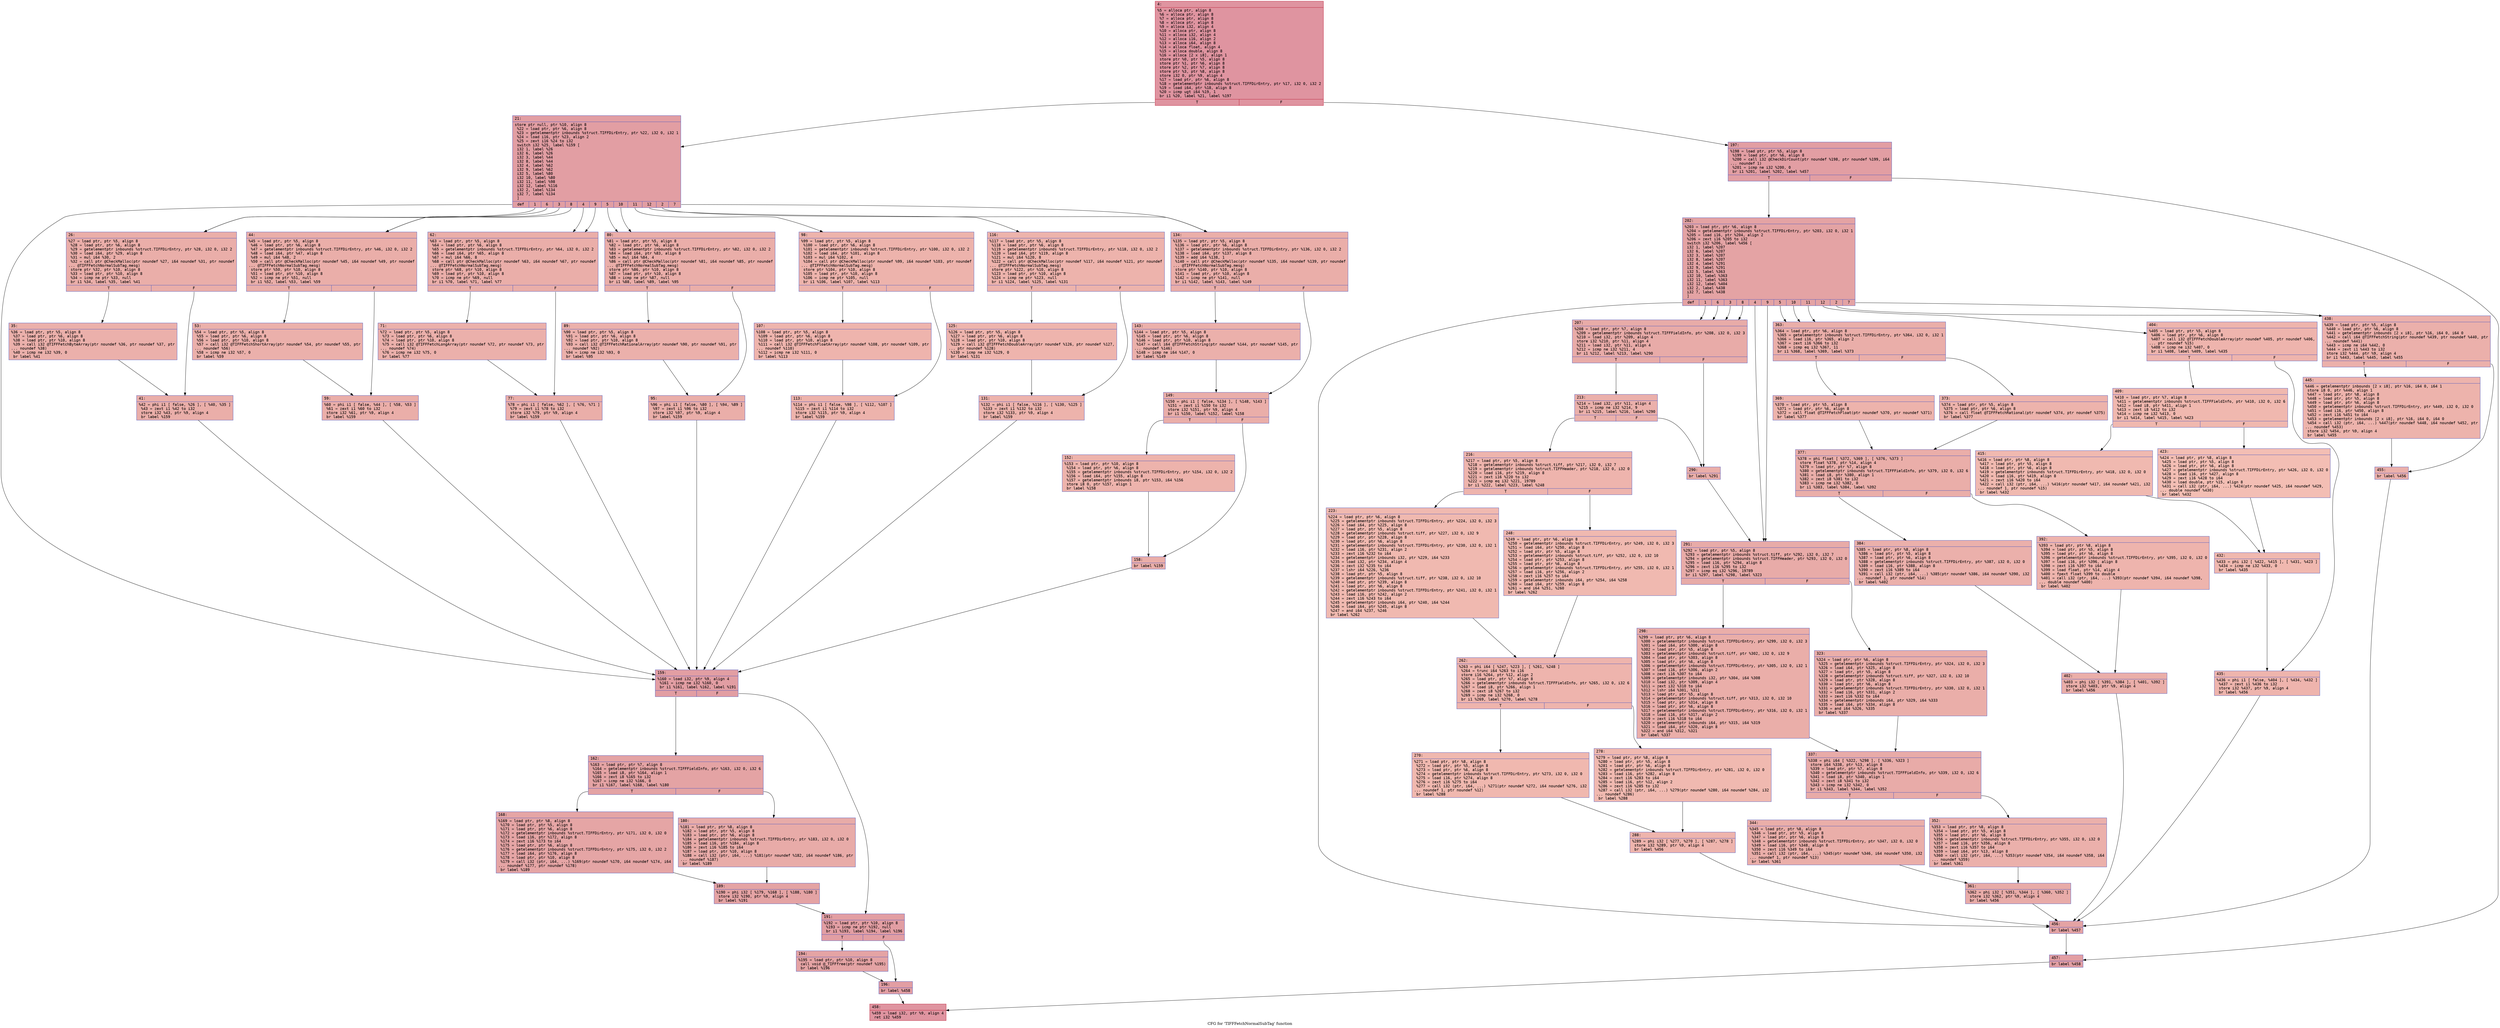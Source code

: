 digraph "CFG for 'TIFFFetchNormalSubTag' function" {
	label="CFG for 'TIFFFetchNormalSubTag' function";

	Node0x600003047a70 [shape=record,color="#b70d28ff", style=filled, fillcolor="#b70d2870" fontname="Courier",label="{4:\l|  %5 = alloca ptr, align 8\l  %6 = alloca ptr, align 8\l  %7 = alloca ptr, align 8\l  %8 = alloca ptr, align 8\l  %9 = alloca i32, align 4\l  %10 = alloca ptr, align 8\l  %11 = alloca i32, align 4\l  %12 = alloca i16, align 2\l  %13 = alloca i64, align 8\l  %14 = alloca float, align 4\l  %15 = alloca double, align 8\l  %16 = alloca [2 x i8], align 1\l  store ptr %0, ptr %5, align 8\l  store ptr %1, ptr %6, align 8\l  store ptr %2, ptr %7, align 8\l  store ptr %3, ptr %8, align 8\l  store i32 0, ptr %9, align 4\l  %17 = load ptr, ptr %6, align 8\l  %18 = getelementptr inbounds %struct.TIFFDirEntry, ptr %17, i32 0, i32 2\l  %19 = load i64, ptr %18, align 8\l  %20 = icmp ugt i64 %19, 1\l  br i1 %20, label %21, label %197\l|{<s0>T|<s1>F}}"];
	Node0x600003047a70:s0 -> Node0x600003047ac0[tooltip="4 -> 21\nProbability 50.00%" ];
	Node0x600003047a70:s1 -> Node0x600003040500[tooltip="4 -> 197\nProbability 50.00%" ];
	Node0x600003047ac0 [shape=record,color="#3d50c3ff", style=filled, fillcolor="#be242e70" fontname="Courier",label="{21:\l|  store ptr null, ptr %10, align 8\l  %22 = load ptr, ptr %6, align 8\l  %23 = getelementptr inbounds %struct.TIFFDirEntry, ptr %22, i32 0, i32 1\l  %24 = load i16, ptr %23, align 2\l  %25 = zext i16 %24 to i32\l  switch i32 %25, label %159 [\l    i32 1, label %26\l    i32 6, label %26\l    i32 3, label %44\l    i32 8, label %44\l    i32 4, label %62\l    i32 9, label %62\l    i32 5, label %80\l    i32 10, label %80\l    i32 11, label %98\l    i32 12, label %116\l    i32 2, label %134\l    i32 7, label %134\l  ]\l|{<s0>def|<s1>1|<s2>6|<s3>3|<s4>8|<s5>4|<s6>9|<s7>5|<s8>10|<s9>11|<s10>12|<s11>2|<s12>7}}"];
	Node0x600003047ac0:s0 -> Node0x600003040280[tooltip="21 -> 159\nProbability 7.69%" ];
	Node0x600003047ac0:s1 -> Node0x600003047b10[tooltip="21 -> 26\nProbability 15.38%" ];
	Node0x600003047ac0:s2 -> Node0x600003047b10[tooltip="21 -> 26\nProbability 15.38%" ];
	Node0x600003047ac0:s3 -> Node0x600003047c00[tooltip="21 -> 44\nProbability 15.38%" ];
	Node0x600003047ac0:s4 -> Node0x600003047c00[tooltip="21 -> 44\nProbability 15.38%" ];
	Node0x600003047ac0:s5 -> Node0x600003047cf0[tooltip="21 -> 62\nProbability 15.38%" ];
	Node0x600003047ac0:s6 -> Node0x600003047cf0[tooltip="21 -> 62\nProbability 15.38%" ];
	Node0x600003047ac0:s7 -> Node0x600003047de0[tooltip="21 -> 80\nProbability 15.38%" ];
	Node0x600003047ac0:s8 -> Node0x600003047de0[tooltip="21 -> 80\nProbability 15.38%" ];
	Node0x600003047ac0:s9 -> Node0x600003047ed0[tooltip="21 -> 98\nProbability 7.69%" ];
	Node0x600003047ac0:s10 -> Node0x600003040000[tooltip="21 -> 116\nProbability 7.69%" ];
	Node0x600003047ac0:s11 -> Node0x6000030400f0[tooltip="21 -> 134\nProbability 15.38%" ];
	Node0x600003047ac0:s12 -> Node0x6000030400f0[tooltip="21 -> 134\nProbability 15.38%" ];
	Node0x600003047b10 [shape=record,color="#3d50c3ff", style=filled, fillcolor="#d0473d70" fontname="Courier",label="{26:\l|  %27 = load ptr, ptr %5, align 8\l  %28 = load ptr, ptr %6, align 8\l  %29 = getelementptr inbounds %struct.TIFFDirEntry, ptr %28, i32 0, i32 2\l  %30 = load i64, ptr %29, align 8\l  %31 = mul i64 %30, 2\l  %32 = call ptr @CheckMalloc(ptr noundef %27, i64 noundef %31, ptr noundef\l... @TIFFFetchNormalSubTag.mesg)\l  store ptr %32, ptr %10, align 8\l  %33 = load ptr, ptr %10, align 8\l  %34 = icmp ne ptr %33, null\l  br i1 %34, label %35, label %41\l|{<s0>T|<s1>F}}"];
	Node0x600003047b10:s0 -> Node0x600003047b60[tooltip="26 -> 35\nProbability 62.50%" ];
	Node0x600003047b10:s1 -> Node0x600003047bb0[tooltip="26 -> 41\nProbability 37.50%" ];
	Node0x600003047b60 [shape=record,color="#3d50c3ff", style=filled, fillcolor="#d24b4070" fontname="Courier",label="{35:\l|  %36 = load ptr, ptr %5, align 8\l  %37 = load ptr, ptr %6, align 8\l  %38 = load ptr, ptr %10, align 8\l  %39 = call i32 @TIFFFetchByteArray(ptr noundef %36, ptr noundef %37, ptr\l... noundef %38)\l  %40 = icmp ne i32 %39, 0\l  br label %41\l}"];
	Node0x600003047b60 -> Node0x600003047bb0[tooltip="35 -> 41\nProbability 100.00%" ];
	Node0x600003047bb0 [shape=record,color="#3d50c3ff", style=filled, fillcolor="#d0473d70" fontname="Courier",label="{41:\l|  %42 = phi i1 [ false, %26 ], [ %40, %35 ]\l  %43 = zext i1 %42 to i32\l  store i32 %43, ptr %9, align 4\l  br label %159\l}"];
	Node0x600003047bb0 -> Node0x600003040280[tooltip="41 -> 159\nProbability 100.00%" ];
	Node0x600003047c00 [shape=record,color="#3d50c3ff", style=filled, fillcolor="#d0473d70" fontname="Courier",label="{44:\l|  %45 = load ptr, ptr %5, align 8\l  %46 = load ptr, ptr %6, align 8\l  %47 = getelementptr inbounds %struct.TIFFDirEntry, ptr %46, i32 0, i32 2\l  %48 = load i64, ptr %47, align 8\l  %49 = mul i64 %48, 2\l  %50 = call ptr @CheckMalloc(ptr noundef %45, i64 noundef %49, ptr noundef\l... @TIFFFetchNormalSubTag.mesg)\l  store ptr %50, ptr %10, align 8\l  %51 = load ptr, ptr %10, align 8\l  %52 = icmp ne ptr %51, null\l  br i1 %52, label %53, label %59\l|{<s0>T|<s1>F}}"];
	Node0x600003047c00:s0 -> Node0x600003047c50[tooltip="44 -> 53\nProbability 62.50%" ];
	Node0x600003047c00:s1 -> Node0x600003047ca0[tooltip="44 -> 59\nProbability 37.50%" ];
	Node0x600003047c50 [shape=record,color="#3d50c3ff", style=filled, fillcolor="#d24b4070" fontname="Courier",label="{53:\l|  %54 = load ptr, ptr %5, align 8\l  %55 = load ptr, ptr %6, align 8\l  %56 = load ptr, ptr %10, align 8\l  %57 = call i32 @TIFFFetchShortArray(ptr noundef %54, ptr noundef %55, ptr\l... noundef %56)\l  %58 = icmp ne i32 %57, 0\l  br label %59\l}"];
	Node0x600003047c50 -> Node0x600003047ca0[tooltip="53 -> 59\nProbability 100.00%" ];
	Node0x600003047ca0 [shape=record,color="#3d50c3ff", style=filled, fillcolor="#d0473d70" fontname="Courier",label="{59:\l|  %60 = phi i1 [ false, %44 ], [ %58, %53 ]\l  %61 = zext i1 %60 to i32\l  store i32 %61, ptr %9, align 4\l  br label %159\l}"];
	Node0x600003047ca0 -> Node0x600003040280[tooltip="59 -> 159\nProbability 100.00%" ];
	Node0x600003047cf0 [shape=record,color="#3d50c3ff", style=filled, fillcolor="#d0473d70" fontname="Courier",label="{62:\l|  %63 = load ptr, ptr %5, align 8\l  %64 = load ptr, ptr %6, align 8\l  %65 = getelementptr inbounds %struct.TIFFDirEntry, ptr %64, i32 0, i32 2\l  %66 = load i64, ptr %65, align 8\l  %67 = mul i64 %66, 8\l  %68 = call ptr @CheckMalloc(ptr noundef %63, i64 noundef %67, ptr noundef\l... @TIFFFetchNormalSubTag.mesg)\l  store ptr %68, ptr %10, align 8\l  %69 = load ptr, ptr %10, align 8\l  %70 = icmp ne ptr %69, null\l  br i1 %70, label %71, label %77\l|{<s0>T|<s1>F}}"];
	Node0x600003047cf0:s0 -> Node0x600003047d40[tooltip="62 -> 71\nProbability 62.50%" ];
	Node0x600003047cf0:s1 -> Node0x600003047d90[tooltip="62 -> 77\nProbability 37.50%" ];
	Node0x600003047d40 [shape=record,color="#3d50c3ff", style=filled, fillcolor="#d24b4070" fontname="Courier",label="{71:\l|  %72 = load ptr, ptr %5, align 8\l  %73 = load ptr, ptr %6, align 8\l  %74 = load ptr, ptr %10, align 8\l  %75 = call i32 @TIFFFetchLongArray(ptr noundef %72, ptr noundef %73, ptr\l... noundef %74)\l  %76 = icmp ne i32 %75, 0\l  br label %77\l}"];
	Node0x600003047d40 -> Node0x600003047d90[tooltip="71 -> 77\nProbability 100.00%" ];
	Node0x600003047d90 [shape=record,color="#3d50c3ff", style=filled, fillcolor="#d0473d70" fontname="Courier",label="{77:\l|  %78 = phi i1 [ false, %62 ], [ %76, %71 ]\l  %79 = zext i1 %78 to i32\l  store i32 %79, ptr %9, align 4\l  br label %159\l}"];
	Node0x600003047d90 -> Node0x600003040280[tooltip="77 -> 159\nProbability 100.00%" ];
	Node0x600003047de0 [shape=record,color="#3d50c3ff", style=filled, fillcolor="#d0473d70" fontname="Courier",label="{80:\l|  %81 = load ptr, ptr %5, align 8\l  %82 = load ptr, ptr %6, align 8\l  %83 = getelementptr inbounds %struct.TIFFDirEntry, ptr %82, i32 0, i32 2\l  %84 = load i64, ptr %83, align 8\l  %85 = mul i64 %84, 4\l  %86 = call ptr @CheckMalloc(ptr noundef %81, i64 noundef %85, ptr noundef\l... @TIFFFetchNormalSubTag.mesg)\l  store ptr %86, ptr %10, align 8\l  %87 = load ptr, ptr %10, align 8\l  %88 = icmp ne ptr %87, null\l  br i1 %88, label %89, label %95\l|{<s0>T|<s1>F}}"];
	Node0x600003047de0:s0 -> Node0x600003047e30[tooltip="80 -> 89\nProbability 62.50%" ];
	Node0x600003047de0:s1 -> Node0x600003047e80[tooltip="80 -> 95\nProbability 37.50%" ];
	Node0x600003047e30 [shape=record,color="#3d50c3ff", style=filled, fillcolor="#d24b4070" fontname="Courier",label="{89:\l|  %90 = load ptr, ptr %5, align 8\l  %91 = load ptr, ptr %6, align 8\l  %92 = load ptr, ptr %10, align 8\l  %93 = call i32 @TIFFFetchRationalArray(ptr noundef %90, ptr noundef %91, ptr\l... noundef %92)\l  %94 = icmp ne i32 %93, 0\l  br label %95\l}"];
	Node0x600003047e30 -> Node0x600003047e80[tooltip="89 -> 95\nProbability 100.00%" ];
	Node0x600003047e80 [shape=record,color="#3d50c3ff", style=filled, fillcolor="#d0473d70" fontname="Courier",label="{95:\l|  %96 = phi i1 [ false, %80 ], [ %94, %89 ]\l  %97 = zext i1 %96 to i32\l  store i32 %97, ptr %9, align 4\l  br label %159\l}"];
	Node0x600003047e80 -> Node0x600003040280[tooltip="95 -> 159\nProbability 100.00%" ];
	Node0x600003047ed0 [shape=record,color="#3d50c3ff", style=filled, fillcolor="#d6524470" fontname="Courier",label="{98:\l|  %99 = load ptr, ptr %5, align 8\l  %100 = load ptr, ptr %6, align 8\l  %101 = getelementptr inbounds %struct.TIFFDirEntry, ptr %100, i32 0, i32 2\l  %102 = load i64, ptr %101, align 8\l  %103 = mul i64 %102, 4\l  %104 = call ptr @CheckMalloc(ptr noundef %99, i64 noundef %103, ptr noundef\l... @TIFFFetchNormalSubTag.mesg)\l  store ptr %104, ptr %10, align 8\l  %105 = load ptr, ptr %10, align 8\l  %106 = icmp ne ptr %105, null\l  br i1 %106, label %107, label %113\l|{<s0>T|<s1>F}}"];
	Node0x600003047ed0:s0 -> Node0x600003047f20[tooltip="98 -> 107\nProbability 62.50%" ];
	Node0x600003047ed0:s1 -> Node0x600003047f70[tooltip="98 -> 113\nProbability 37.50%" ];
	Node0x600003047f20 [shape=record,color="#3d50c3ff", style=filled, fillcolor="#d8564670" fontname="Courier",label="{107:\l|  %108 = load ptr, ptr %5, align 8\l  %109 = load ptr, ptr %6, align 8\l  %110 = load ptr, ptr %10, align 8\l  %111 = call i32 @TIFFFetchFloatArray(ptr noundef %108, ptr noundef %109, ptr\l... noundef %110)\l  %112 = icmp ne i32 %111, 0\l  br label %113\l}"];
	Node0x600003047f20 -> Node0x600003047f70[tooltip="107 -> 113\nProbability 100.00%" ];
	Node0x600003047f70 [shape=record,color="#3d50c3ff", style=filled, fillcolor="#d6524470" fontname="Courier",label="{113:\l|  %114 = phi i1 [ false, %98 ], [ %112, %107 ]\l  %115 = zext i1 %114 to i32\l  store i32 %115, ptr %9, align 4\l  br label %159\l}"];
	Node0x600003047f70 -> Node0x600003040280[tooltip="113 -> 159\nProbability 100.00%" ];
	Node0x600003040000 [shape=record,color="#3d50c3ff", style=filled, fillcolor="#d6524470" fontname="Courier",label="{116:\l|  %117 = load ptr, ptr %5, align 8\l  %118 = load ptr, ptr %6, align 8\l  %119 = getelementptr inbounds %struct.TIFFDirEntry, ptr %118, i32 0, i32 2\l  %120 = load i64, ptr %119, align 8\l  %121 = mul i64 %120, 8\l  %122 = call ptr @CheckMalloc(ptr noundef %117, i64 noundef %121, ptr noundef\l... @TIFFFetchNormalSubTag.mesg)\l  store ptr %122, ptr %10, align 8\l  %123 = load ptr, ptr %10, align 8\l  %124 = icmp ne ptr %123, null\l  br i1 %124, label %125, label %131\l|{<s0>T|<s1>F}}"];
	Node0x600003040000:s0 -> Node0x600003040050[tooltip="116 -> 125\nProbability 62.50%" ];
	Node0x600003040000:s1 -> Node0x6000030400a0[tooltip="116 -> 131\nProbability 37.50%" ];
	Node0x600003040050 [shape=record,color="#3d50c3ff", style=filled, fillcolor="#d8564670" fontname="Courier",label="{125:\l|  %126 = load ptr, ptr %5, align 8\l  %127 = load ptr, ptr %6, align 8\l  %128 = load ptr, ptr %10, align 8\l  %129 = call i32 @TIFFFetchDoubleArray(ptr noundef %126, ptr noundef %127,\l... ptr noundef %128)\l  %130 = icmp ne i32 %129, 0\l  br label %131\l}"];
	Node0x600003040050 -> Node0x6000030400a0[tooltip="125 -> 131\nProbability 100.00%" ];
	Node0x6000030400a0 [shape=record,color="#3d50c3ff", style=filled, fillcolor="#d6524470" fontname="Courier",label="{131:\l|  %132 = phi i1 [ false, %116 ], [ %130, %125 ]\l  %133 = zext i1 %132 to i32\l  store i32 %133, ptr %9, align 4\l  br label %159\l}"];
	Node0x6000030400a0 -> Node0x600003040280[tooltip="131 -> 159\nProbability 100.00%" ];
	Node0x6000030400f0 [shape=record,color="#3d50c3ff", style=filled, fillcolor="#d0473d70" fontname="Courier",label="{134:\l|  %135 = load ptr, ptr %5, align 8\l  %136 = load ptr, ptr %6, align 8\l  %137 = getelementptr inbounds %struct.TIFFDirEntry, ptr %136, i32 0, i32 2\l  %138 = load i64, ptr %137, align 8\l  %139 = add i64 %138, 1\l  %140 = call ptr @CheckMalloc(ptr noundef %135, i64 noundef %139, ptr noundef\l... @TIFFFetchNormalSubTag.mesg)\l  store ptr %140, ptr %10, align 8\l  %141 = load ptr, ptr %10, align 8\l  %142 = icmp ne ptr %141, null\l  br i1 %142, label %143, label %149\l|{<s0>T|<s1>F}}"];
	Node0x6000030400f0:s0 -> Node0x600003040140[tooltip="134 -> 143\nProbability 62.50%" ];
	Node0x6000030400f0:s1 -> Node0x600003040190[tooltip="134 -> 149\nProbability 37.50%" ];
	Node0x600003040140 [shape=record,color="#3d50c3ff", style=filled, fillcolor="#d24b4070" fontname="Courier",label="{143:\l|  %144 = load ptr, ptr %5, align 8\l  %145 = load ptr, ptr %6, align 8\l  %146 = load ptr, ptr %10, align 8\l  %147 = call i64 @TIFFFetchString(ptr noundef %144, ptr noundef %145, ptr\l... noundef %146)\l  %148 = icmp ne i64 %147, 0\l  br label %149\l}"];
	Node0x600003040140 -> Node0x600003040190[tooltip="143 -> 149\nProbability 100.00%" ];
	Node0x600003040190 [shape=record,color="#3d50c3ff", style=filled, fillcolor="#d0473d70" fontname="Courier",label="{149:\l|  %150 = phi i1 [ false, %134 ], [ %148, %143 ]\l  %151 = zext i1 %150 to i32\l  store i32 %151, ptr %9, align 4\l  br i1 %150, label %152, label %158\l|{<s0>T|<s1>F}}"];
	Node0x600003040190:s0 -> Node0x6000030401e0[tooltip="149 -> 152\nProbability 50.00%" ];
	Node0x600003040190:s1 -> Node0x600003040230[tooltip="149 -> 158\nProbability 50.00%" ];
	Node0x6000030401e0 [shape=record,color="#3d50c3ff", style=filled, fillcolor="#d6524470" fontname="Courier",label="{152:\l|  %153 = load ptr, ptr %10, align 8\l  %154 = load ptr, ptr %6, align 8\l  %155 = getelementptr inbounds %struct.TIFFDirEntry, ptr %154, i32 0, i32 2\l  %156 = load i64, ptr %155, align 8\l  %157 = getelementptr inbounds i8, ptr %153, i64 %156\l  store i8 0, ptr %157, align 1\l  br label %158\l}"];
	Node0x6000030401e0 -> Node0x600003040230[tooltip="152 -> 158\nProbability 100.00%" ];
	Node0x600003040230 [shape=record,color="#3d50c3ff", style=filled, fillcolor="#d0473d70" fontname="Courier",label="{158:\l|  br label %159\l}"];
	Node0x600003040230 -> Node0x600003040280[tooltip="158 -> 159\nProbability 100.00%" ];
	Node0x600003040280 [shape=record,color="#3d50c3ff", style=filled, fillcolor="#be242e70" fontname="Courier",label="{159:\l|  %160 = load i32, ptr %9, align 4\l  %161 = icmp ne i32 %160, 0\l  br i1 %161, label %162, label %191\l|{<s0>T|<s1>F}}"];
	Node0x600003040280:s0 -> Node0x6000030402d0[tooltip="159 -> 162\nProbability 62.50%" ];
	Node0x600003040280:s1 -> Node0x600003040410[tooltip="159 -> 191\nProbability 37.50%" ];
	Node0x6000030402d0 [shape=record,color="#3d50c3ff", style=filled, fillcolor="#c32e3170" fontname="Courier",label="{162:\l|  %163 = load ptr, ptr %7, align 8\l  %164 = getelementptr inbounds %struct.TIFFFieldInfo, ptr %163, i32 0, i32 6\l  %165 = load i8, ptr %164, align 1\l  %166 = zext i8 %165 to i32\l  %167 = icmp ne i32 %166, 0\l  br i1 %167, label %168, label %180\l|{<s0>T|<s1>F}}"];
	Node0x6000030402d0:s0 -> Node0x600003040320[tooltip="162 -> 168\nProbability 62.50%" ];
	Node0x6000030402d0:s1 -> Node0x600003040370[tooltip="162 -> 180\nProbability 37.50%" ];
	Node0x600003040320 [shape=record,color="#3d50c3ff", style=filled, fillcolor="#c5333470" fontname="Courier",label="{168:\l|  %169 = load ptr, ptr %8, align 8\l  %170 = load ptr, ptr %5, align 8\l  %171 = load ptr, ptr %6, align 8\l  %172 = getelementptr inbounds %struct.TIFFDirEntry, ptr %171, i32 0, i32 0\l  %173 = load i16, ptr %172, align 8\l  %174 = zext i16 %173 to i64\l  %175 = load ptr, ptr %6, align 8\l  %176 = getelementptr inbounds %struct.TIFFDirEntry, ptr %175, i32 0, i32 2\l  %177 = load i64, ptr %176, align 8\l  %178 = load ptr, ptr %10, align 8\l  %179 = call i32 (ptr, i64, ...) %169(ptr noundef %170, i64 noundef %174, i64\l... noundef %177, ptr noundef %178)\l  br label %189\l}"];
	Node0x600003040320 -> Node0x6000030403c0[tooltip="168 -> 189\nProbability 100.00%" ];
	Node0x600003040370 [shape=record,color="#3d50c3ff", style=filled, fillcolor="#cc403a70" fontname="Courier",label="{180:\l|  %181 = load ptr, ptr %8, align 8\l  %182 = load ptr, ptr %5, align 8\l  %183 = load ptr, ptr %6, align 8\l  %184 = getelementptr inbounds %struct.TIFFDirEntry, ptr %183, i32 0, i32 0\l  %185 = load i16, ptr %184, align 8\l  %186 = zext i16 %185 to i64\l  %187 = load ptr, ptr %10, align 8\l  %188 = call i32 (ptr, i64, ...) %181(ptr noundef %182, i64 noundef %186, ptr\l... noundef %187)\l  br label %189\l}"];
	Node0x600003040370 -> Node0x6000030403c0[tooltip="180 -> 189\nProbability 100.00%" ];
	Node0x6000030403c0 [shape=record,color="#3d50c3ff", style=filled, fillcolor="#c32e3170" fontname="Courier",label="{189:\l|  %190 = phi i32 [ %179, %168 ], [ %188, %180 ]\l  store i32 %190, ptr %9, align 4\l  br label %191\l}"];
	Node0x6000030403c0 -> Node0x600003040410[tooltip="189 -> 191\nProbability 100.00%" ];
	Node0x600003040410 [shape=record,color="#3d50c3ff", style=filled, fillcolor="#be242e70" fontname="Courier",label="{191:\l|  %192 = load ptr, ptr %10, align 8\l  %193 = icmp ne ptr %192, null\l  br i1 %193, label %194, label %196\l|{<s0>T|<s1>F}}"];
	Node0x600003040410:s0 -> Node0x600003040460[tooltip="191 -> 194\nProbability 62.50%" ];
	Node0x600003040410:s1 -> Node0x6000030404b0[tooltip="191 -> 196\nProbability 37.50%" ];
	Node0x600003040460 [shape=record,color="#3d50c3ff", style=filled, fillcolor="#c32e3170" fontname="Courier",label="{194:\l|  %195 = load ptr, ptr %10, align 8\l  call void @_TIFFfree(ptr noundef %195)\l  br label %196\l}"];
	Node0x600003040460 -> Node0x6000030404b0[tooltip="194 -> 196\nProbability 100.00%" ];
	Node0x6000030404b0 [shape=record,color="#3d50c3ff", style=filled, fillcolor="#be242e70" fontname="Courier",label="{196:\l|  br label %458\l}"];
	Node0x6000030404b0 -> Node0x600003041090[tooltip="196 -> 458\nProbability 100.00%" ];
	Node0x600003040500 [shape=record,color="#3d50c3ff", style=filled, fillcolor="#be242e70" fontname="Courier",label="{197:\l|  %198 = load ptr, ptr %5, align 8\l  %199 = load ptr, ptr %6, align 8\l  %200 = call i32 @CheckDirCount(ptr noundef %198, ptr noundef %199, i64\l... noundef 1)\l  %201 = icmp ne i32 %200, 0\l  br i1 %201, label %202, label %457\l|{<s0>T|<s1>F}}"];
	Node0x600003040500:s0 -> Node0x600003040550[tooltip="197 -> 202\nProbability 62.50%" ];
	Node0x600003040500:s1 -> Node0x600003041040[tooltip="197 -> 457\nProbability 37.50%" ];
	Node0x600003040550 [shape=record,color="#3d50c3ff", style=filled, fillcolor="#c32e3170" fontname="Courier",label="{202:\l|  %203 = load ptr, ptr %6, align 8\l  %204 = getelementptr inbounds %struct.TIFFDirEntry, ptr %203, i32 0, i32 1\l  %205 = load i16, ptr %204, align 2\l  %206 = zext i16 %205 to i32\l  switch i32 %206, label %456 [\l    i32 1, label %207\l    i32 6, label %207\l    i32 3, label %207\l    i32 8, label %207\l    i32 4, label %291\l    i32 9, label %291\l    i32 5, label %363\l    i32 10, label %363\l    i32 11, label %363\l    i32 12, label %404\l    i32 2, label %438\l    i32 7, label %438\l  ]\l|{<s0>def|<s1>1|<s2>6|<s3>3|<s4>8|<s5>4|<s6>9|<s7>5|<s8>10|<s9>11|<s10>12|<s11>2|<s12>7}}"];
	Node0x600003040550:s0 -> Node0x600003040ff0[tooltip="202 -> 456\nProbability 7.69%" ];
	Node0x600003040550:s1 -> Node0x6000030405a0[tooltip="202 -> 207\nProbability 30.77%" ];
	Node0x600003040550:s2 -> Node0x6000030405a0[tooltip="202 -> 207\nProbability 30.77%" ];
	Node0x600003040550:s3 -> Node0x6000030405a0[tooltip="202 -> 207\nProbability 30.77%" ];
	Node0x600003040550:s4 -> Node0x6000030405a0[tooltip="202 -> 207\nProbability 30.77%" ];
	Node0x600003040550:s5 -> Node0x6000030408c0[tooltip="202 -> 291\nProbability 15.38%" ];
	Node0x600003040550:s6 -> Node0x6000030408c0[tooltip="202 -> 291\nProbability 15.38%" ];
	Node0x600003040550:s7 -> Node0x600003040af0[tooltip="202 -> 363\nProbability 23.08%" ];
	Node0x600003040550:s8 -> Node0x600003040af0[tooltip="202 -> 363\nProbability 23.08%" ];
	Node0x600003040550:s9 -> Node0x600003040af0[tooltip="202 -> 363\nProbability 23.08%" ];
	Node0x600003040550:s10 -> Node0x600003040d20[tooltip="202 -> 404\nProbability 7.69%" ];
	Node0x600003040550:s11 -> Node0x600003040f00[tooltip="202 -> 438\nProbability 15.38%" ];
	Node0x600003040550:s12 -> Node0x600003040f00[tooltip="202 -> 438\nProbability 15.38%" ];
	Node0x6000030405a0 [shape=record,color="#3d50c3ff", style=filled, fillcolor="#cc403a70" fontname="Courier",label="{207:\l|  %208 = load ptr, ptr %7, align 8\l  %209 = getelementptr inbounds %struct.TIFFFieldInfo, ptr %208, i32 0, i32 3\l  %210 = load i32, ptr %209, align 4\l  store i32 %210, ptr %11, align 4\l  %211 = load i32, ptr %11, align 4\l  %212 = icmp ne i32 %211, 4\l  br i1 %212, label %213, label %290\l|{<s0>T|<s1>F}}"];
	Node0x6000030405a0:s0 -> Node0x6000030405f0[tooltip="207 -> 213\nProbability 50.00%" ];
	Node0x6000030405a0:s1 -> Node0x600003040870[tooltip="207 -> 290\nProbability 50.00%" ];
	Node0x6000030405f0 [shape=record,color="#3d50c3ff", style=filled, fillcolor="#d24b4070" fontname="Courier",label="{213:\l|  %214 = load i32, ptr %11, align 4\l  %215 = icmp ne i32 %214, 9\l  br i1 %215, label %216, label %290\l|{<s0>T|<s1>F}}"];
	Node0x6000030405f0:s0 -> Node0x600003040640[tooltip="213 -> 216\nProbability 50.00%" ];
	Node0x6000030405f0:s1 -> Node0x600003040870[tooltip="213 -> 290\nProbability 50.00%" ];
	Node0x600003040640 [shape=record,color="#3d50c3ff", style=filled, fillcolor="#d8564670" fontname="Courier",label="{216:\l|  %217 = load ptr, ptr %5, align 8\l  %218 = getelementptr inbounds %struct.tiff, ptr %217, i32 0, i32 7\l  %219 = getelementptr inbounds %struct.TIFFHeader, ptr %218, i32 0, i32 0\l  %220 = load i16, ptr %219, align 8\l  %221 = zext i16 %220 to i32\l  %222 = icmp eq i32 %221, 19789\l  br i1 %222, label %223, label %248\l|{<s0>T|<s1>F}}"];
	Node0x600003040640:s0 -> Node0x600003040690[tooltip="216 -> 223\nProbability 50.00%" ];
	Node0x600003040640:s1 -> Node0x6000030406e0[tooltip="216 -> 248\nProbability 50.00%" ];
	Node0x600003040690 [shape=record,color="#3d50c3ff", style=filled, fillcolor="#de614d70" fontname="Courier",label="{223:\l|  %224 = load ptr, ptr %6, align 8\l  %225 = getelementptr inbounds %struct.TIFFDirEntry, ptr %224, i32 0, i32 3\l  %226 = load i64, ptr %225, align 8\l  %227 = load ptr, ptr %5, align 8\l  %228 = getelementptr inbounds %struct.tiff, ptr %227, i32 0, i32 9\l  %229 = load ptr, ptr %228, align 8\l  %230 = load ptr, ptr %6, align 8\l  %231 = getelementptr inbounds %struct.TIFFDirEntry, ptr %230, i32 0, i32 1\l  %232 = load i16, ptr %231, align 2\l  %233 = zext i16 %232 to i64\l  %234 = getelementptr inbounds i32, ptr %229, i64 %233\l  %235 = load i32, ptr %234, align 4\l  %236 = zext i32 %235 to i64\l  %237 = lshr i64 %226, %236\l  %238 = load ptr, ptr %5, align 8\l  %239 = getelementptr inbounds %struct.tiff, ptr %238, i32 0, i32 10\l  %240 = load ptr, ptr %239, align 8\l  %241 = load ptr, ptr %6, align 8\l  %242 = getelementptr inbounds %struct.TIFFDirEntry, ptr %241, i32 0, i32 1\l  %243 = load i16, ptr %242, align 2\l  %244 = zext i16 %243 to i64\l  %245 = getelementptr inbounds i64, ptr %240, i64 %244\l  %246 = load i64, ptr %245, align 8\l  %247 = and i64 %237, %246\l  br label %262\l}"];
	Node0x600003040690 -> Node0x600003040730[tooltip="223 -> 262\nProbability 100.00%" ];
	Node0x6000030406e0 [shape=record,color="#3d50c3ff", style=filled, fillcolor="#de614d70" fontname="Courier",label="{248:\l|  %249 = load ptr, ptr %6, align 8\l  %250 = getelementptr inbounds %struct.TIFFDirEntry, ptr %249, i32 0, i32 3\l  %251 = load i64, ptr %250, align 8\l  %252 = load ptr, ptr %5, align 8\l  %253 = getelementptr inbounds %struct.tiff, ptr %252, i32 0, i32 10\l  %254 = load ptr, ptr %253, align 8\l  %255 = load ptr, ptr %6, align 8\l  %256 = getelementptr inbounds %struct.TIFFDirEntry, ptr %255, i32 0, i32 1\l  %257 = load i16, ptr %256, align 2\l  %258 = zext i16 %257 to i64\l  %259 = getelementptr inbounds i64, ptr %254, i64 %258\l  %260 = load i64, ptr %259, align 8\l  %261 = and i64 %251, %260\l  br label %262\l}"];
	Node0x6000030406e0 -> Node0x600003040730[tooltip="248 -> 262\nProbability 100.00%" ];
	Node0x600003040730 [shape=record,color="#3d50c3ff", style=filled, fillcolor="#d8564670" fontname="Courier",label="{262:\l|  %263 = phi i64 [ %247, %223 ], [ %261, %248 ]\l  %264 = trunc i64 %263 to i16\l  store i16 %264, ptr %12, align 2\l  %265 = load ptr, ptr %7, align 8\l  %266 = getelementptr inbounds %struct.TIFFFieldInfo, ptr %265, i32 0, i32 6\l  %267 = load i8, ptr %266, align 1\l  %268 = zext i8 %267 to i32\l  %269 = icmp ne i32 %268, 0\l  br i1 %269, label %270, label %278\l|{<s0>T|<s1>F}}"];
	Node0x600003040730:s0 -> Node0x600003040780[tooltip="262 -> 270\nProbability 62.50%" ];
	Node0x600003040730:s1 -> Node0x6000030407d0[tooltip="262 -> 278\nProbability 37.50%" ];
	Node0x600003040780 [shape=record,color="#3d50c3ff", style=filled, fillcolor="#dc5d4a70" fontname="Courier",label="{270:\l|  %271 = load ptr, ptr %8, align 8\l  %272 = load ptr, ptr %5, align 8\l  %273 = load ptr, ptr %6, align 8\l  %274 = getelementptr inbounds %struct.TIFFDirEntry, ptr %273, i32 0, i32 0\l  %275 = load i16, ptr %274, align 8\l  %276 = zext i16 %275 to i64\l  %277 = call i32 (ptr, i64, ...) %271(ptr noundef %272, i64 noundef %276, i32\l... noundef 1, ptr noundef %12)\l  br label %288\l}"];
	Node0x600003040780 -> Node0x600003040820[tooltip="270 -> 288\nProbability 100.00%" ];
	Node0x6000030407d0 [shape=record,color="#3d50c3ff", style=filled, fillcolor="#de614d70" fontname="Courier",label="{278:\l|  %279 = load ptr, ptr %8, align 8\l  %280 = load ptr, ptr %5, align 8\l  %281 = load ptr, ptr %6, align 8\l  %282 = getelementptr inbounds %struct.TIFFDirEntry, ptr %281, i32 0, i32 0\l  %283 = load i16, ptr %282, align 8\l  %284 = zext i16 %283 to i64\l  %285 = load i16, ptr %12, align 2\l  %286 = zext i16 %285 to i32\l  %287 = call i32 (ptr, i64, ...) %279(ptr noundef %280, i64 noundef %284, i32\l... noundef %286)\l  br label %288\l}"];
	Node0x6000030407d0 -> Node0x600003040820[tooltip="278 -> 288\nProbability 100.00%" ];
	Node0x600003040820 [shape=record,color="#3d50c3ff", style=filled, fillcolor="#d8564670" fontname="Courier",label="{288:\l|  %289 = phi i32 [ %277, %270 ], [ %287, %278 ]\l  store i32 %289, ptr %9, align 4\l  br label %456\l}"];
	Node0x600003040820 -> Node0x600003040ff0[tooltip="288 -> 456\nProbability 100.00%" ];
	Node0x600003040870 [shape=record,color="#3d50c3ff", style=filled, fillcolor="#d0473d70" fontname="Courier",label="{290:\l|  br label %291\l}"];
	Node0x600003040870 -> Node0x6000030408c0[tooltip="290 -> 291\nProbability 100.00%" ];
	Node0x6000030408c0 [shape=record,color="#3d50c3ff", style=filled, fillcolor="#cc403a70" fontname="Courier",label="{291:\l|  %292 = load ptr, ptr %5, align 8\l  %293 = getelementptr inbounds %struct.tiff, ptr %292, i32 0, i32 7\l  %294 = getelementptr inbounds %struct.TIFFHeader, ptr %293, i32 0, i32 0\l  %295 = load i16, ptr %294, align 8\l  %296 = zext i16 %295 to i32\l  %297 = icmp eq i32 %296, 19789\l  br i1 %297, label %298, label %323\l|{<s0>T|<s1>F}}"];
	Node0x6000030408c0:s0 -> Node0x600003040910[tooltip="291 -> 298\nProbability 50.00%" ];
	Node0x6000030408c0:s1 -> Node0x600003040960[tooltip="291 -> 323\nProbability 50.00%" ];
	Node0x600003040910 [shape=record,color="#3d50c3ff", style=filled, fillcolor="#d0473d70" fontname="Courier",label="{298:\l|  %299 = load ptr, ptr %6, align 8\l  %300 = getelementptr inbounds %struct.TIFFDirEntry, ptr %299, i32 0, i32 3\l  %301 = load i64, ptr %300, align 8\l  %302 = load ptr, ptr %5, align 8\l  %303 = getelementptr inbounds %struct.tiff, ptr %302, i32 0, i32 9\l  %304 = load ptr, ptr %303, align 8\l  %305 = load ptr, ptr %6, align 8\l  %306 = getelementptr inbounds %struct.TIFFDirEntry, ptr %305, i32 0, i32 1\l  %307 = load i16, ptr %306, align 2\l  %308 = zext i16 %307 to i64\l  %309 = getelementptr inbounds i32, ptr %304, i64 %308\l  %310 = load i32, ptr %309, align 4\l  %311 = zext i32 %310 to i64\l  %312 = lshr i64 %301, %311\l  %313 = load ptr, ptr %5, align 8\l  %314 = getelementptr inbounds %struct.tiff, ptr %313, i32 0, i32 10\l  %315 = load ptr, ptr %314, align 8\l  %316 = load ptr, ptr %6, align 8\l  %317 = getelementptr inbounds %struct.TIFFDirEntry, ptr %316, i32 0, i32 1\l  %318 = load i16, ptr %317, align 2\l  %319 = zext i16 %318 to i64\l  %320 = getelementptr inbounds i64, ptr %315, i64 %319\l  %321 = load i64, ptr %320, align 8\l  %322 = and i64 %312, %321\l  br label %337\l}"];
	Node0x600003040910 -> Node0x6000030409b0[tooltip="298 -> 337\nProbability 100.00%" ];
	Node0x600003040960 [shape=record,color="#3d50c3ff", style=filled, fillcolor="#d0473d70" fontname="Courier",label="{323:\l|  %324 = load ptr, ptr %6, align 8\l  %325 = getelementptr inbounds %struct.TIFFDirEntry, ptr %324, i32 0, i32 3\l  %326 = load i64, ptr %325, align 8\l  %327 = load ptr, ptr %5, align 8\l  %328 = getelementptr inbounds %struct.tiff, ptr %327, i32 0, i32 10\l  %329 = load ptr, ptr %328, align 8\l  %330 = load ptr, ptr %6, align 8\l  %331 = getelementptr inbounds %struct.TIFFDirEntry, ptr %330, i32 0, i32 1\l  %332 = load i16, ptr %331, align 2\l  %333 = zext i16 %332 to i64\l  %334 = getelementptr inbounds i64, ptr %329, i64 %333\l  %335 = load i64, ptr %334, align 8\l  %336 = and i64 %326, %335\l  br label %337\l}"];
	Node0x600003040960 -> Node0x6000030409b0[tooltip="323 -> 337\nProbability 100.00%" ];
	Node0x6000030409b0 [shape=record,color="#3d50c3ff", style=filled, fillcolor="#cc403a70" fontname="Courier",label="{337:\l|  %338 = phi i64 [ %322, %298 ], [ %336, %323 ]\l  store i64 %338, ptr %13, align 8\l  %339 = load ptr, ptr %7, align 8\l  %340 = getelementptr inbounds %struct.TIFFFieldInfo, ptr %339, i32 0, i32 6\l  %341 = load i8, ptr %340, align 1\l  %342 = zext i8 %341 to i32\l  %343 = icmp ne i32 %342, 0\l  br i1 %343, label %344, label %352\l|{<s0>T|<s1>F}}"];
	Node0x6000030409b0:s0 -> Node0x600003040a00[tooltip="337 -> 344\nProbability 62.50%" ];
	Node0x6000030409b0:s1 -> Node0x600003040a50[tooltip="337 -> 352\nProbability 37.50%" ];
	Node0x600003040a00 [shape=record,color="#3d50c3ff", style=filled, fillcolor="#d0473d70" fontname="Courier",label="{344:\l|  %345 = load ptr, ptr %8, align 8\l  %346 = load ptr, ptr %5, align 8\l  %347 = load ptr, ptr %6, align 8\l  %348 = getelementptr inbounds %struct.TIFFDirEntry, ptr %347, i32 0, i32 0\l  %349 = load i16, ptr %348, align 8\l  %350 = zext i16 %349 to i64\l  %351 = call i32 (ptr, i64, ...) %345(ptr noundef %346, i64 noundef %350, i32\l... noundef 1, ptr noundef %13)\l  br label %361\l}"];
	Node0x600003040a00 -> Node0x600003040aa0[tooltip="344 -> 361\nProbability 100.00%" ];
	Node0x600003040a50 [shape=record,color="#3d50c3ff", style=filled, fillcolor="#d24b4070" fontname="Courier",label="{352:\l|  %353 = load ptr, ptr %8, align 8\l  %354 = load ptr, ptr %5, align 8\l  %355 = load ptr, ptr %6, align 8\l  %356 = getelementptr inbounds %struct.TIFFDirEntry, ptr %355, i32 0, i32 0\l  %357 = load i16, ptr %356, align 8\l  %358 = zext i16 %357 to i64\l  %359 = load i64, ptr %13, align 8\l  %360 = call i32 (ptr, i64, ...) %353(ptr noundef %354, i64 noundef %358, i64\l... noundef %359)\l  br label %361\l}"];
	Node0x600003040a50 -> Node0x600003040aa0[tooltip="352 -> 361\nProbability 100.00%" ];
	Node0x600003040aa0 [shape=record,color="#3d50c3ff", style=filled, fillcolor="#cc403a70" fontname="Courier",label="{361:\l|  %362 = phi i32 [ %351, %344 ], [ %360, %352 ]\l  store i32 %362, ptr %9, align 4\l  br label %456\l}"];
	Node0x600003040aa0 -> Node0x600003040ff0[tooltip="361 -> 456\nProbability 100.00%" ];
	Node0x600003040af0 [shape=record,color="#3d50c3ff", style=filled, fillcolor="#d0473d70" fontname="Courier",label="{363:\l|  %364 = load ptr, ptr %6, align 8\l  %365 = getelementptr inbounds %struct.TIFFDirEntry, ptr %364, i32 0, i32 1\l  %366 = load i16, ptr %365, align 2\l  %367 = zext i16 %366 to i32\l  %368 = icmp eq i32 %367, 11\l  br i1 %368, label %369, label %373\l|{<s0>T|<s1>F}}"];
	Node0x600003040af0:s0 -> Node0x600003040b40[tooltip="363 -> 369\nProbability 50.00%" ];
	Node0x600003040af0:s1 -> Node0x600003040b90[tooltip="363 -> 373\nProbability 50.00%" ];
	Node0x600003040b40 [shape=record,color="#3d50c3ff", style=filled, fillcolor="#d6524470" fontname="Courier",label="{369:\l|  %370 = load ptr, ptr %5, align 8\l  %371 = load ptr, ptr %6, align 8\l  %372 = call float @TIFFFetchFloat(ptr noundef %370, ptr noundef %371)\l  br label %377\l}"];
	Node0x600003040b40 -> Node0x600003040be0[tooltip="369 -> 377\nProbability 100.00%" ];
	Node0x600003040b90 [shape=record,color="#3d50c3ff", style=filled, fillcolor="#d6524470" fontname="Courier",label="{373:\l|  %374 = load ptr, ptr %5, align 8\l  %375 = load ptr, ptr %6, align 8\l  %376 = call float @TIFFFetchRational(ptr noundef %374, ptr noundef %375)\l  br label %377\l}"];
	Node0x600003040b90 -> Node0x600003040be0[tooltip="373 -> 377\nProbability 100.00%" ];
	Node0x600003040be0 [shape=record,color="#3d50c3ff", style=filled, fillcolor="#d0473d70" fontname="Courier",label="{377:\l|  %378 = phi float [ %372, %369 ], [ %376, %373 ]\l  store float %378, ptr %14, align 4\l  %379 = load ptr, ptr %7, align 8\l  %380 = getelementptr inbounds %struct.TIFFFieldInfo, ptr %379, i32 0, i32 6\l  %381 = load i8, ptr %380, align 1\l  %382 = zext i8 %381 to i32\l  %383 = icmp ne i32 %382, 0\l  br i1 %383, label %384, label %392\l|{<s0>T|<s1>F}}"];
	Node0x600003040be0:s0 -> Node0x600003040c30[tooltip="377 -> 384\nProbability 62.50%" ];
	Node0x600003040be0:s1 -> Node0x600003040c80[tooltip="377 -> 392\nProbability 37.50%" ];
	Node0x600003040c30 [shape=record,color="#3d50c3ff", style=filled, fillcolor="#d24b4070" fontname="Courier",label="{384:\l|  %385 = load ptr, ptr %8, align 8\l  %386 = load ptr, ptr %5, align 8\l  %387 = load ptr, ptr %6, align 8\l  %388 = getelementptr inbounds %struct.TIFFDirEntry, ptr %387, i32 0, i32 0\l  %389 = load i16, ptr %388, align 8\l  %390 = zext i16 %389 to i64\l  %391 = call i32 (ptr, i64, ...) %385(ptr noundef %386, i64 noundef %390, i32\l... noundef 1, ptr noundef %14)\l  br label %402\l}"];
	Node0x600003040c30 -> Node0x600003040cd0[tooltip="384 -> 402\nProbability 100.00%" ];
	Node0x600003040c80 [shape=record,color="#3d50c3ff", style=filled, fillcolor="#d8564670" fontname="Courier",label="{392:\l|  %393 = load ptr, ptr %8, align 8\l  %394 = load ptr, ptr %5, align 8\l  %395 = load ptr, ptr %6, align 8\l  %396 = getelementptr inbounds %struct.TIFFDirEntry, ptr %395, i32 0, i32 0\l  %397 = load i16, ptr %396, align 8\l  %398 = zext i16 %397 to i64\l  %399 = load float, ptr %14, align 4\l  %400 = fpext float %399 to double\l  %401 = call i32 (ptr, i64, ...) %393(ptr noundef %394, i64 noundef %398,\l... double noundef %400)\l  br label %402\l}"];
	Node0x600003040c80 -> Node0x600003040cd0[tooltip="392 -> 402\nProbability 100.00%" ];
	Node0x600003040cd0 [shape=record,color="#3d50c3ff", style=filled, fillcolor="#d0473d70" fontname="Courier",label="{402:\l|  %403 = phi i32 [ %391, %384 ], [ %401, %392 ]\l  store i32 %403, ptr %9, align 4\l  br label %456\l}"];
	Node0x600003040cd0 -> Node0x600003040ff0[tooltip="402 -> 456\nProbability 100.00%" ];
	Node0x600003040d20 [shape=record,color="#3d50c3ff", style=filled, fillcolor="#d8564670" fontname="Courier",label="{404:\l|  %405 = load ptr, ptr %5, align 8\l  %406 = load ptr, ptr %6, align 8\l  %407 = call i32 @TIFFFetchDoubleArray(ptr noundef %405, ptr noundef %406,\l... ptr noundef %15)\l  %408 = icmp ne i32 %407, 0\l  br i1 %408, label %409, label %435\l|{<s0>T|<s1>F}}"];
	Node0x600003040d20:s0 -> Node0x600003040d70[tooltip="404 -> 409\nProbability 62.50%" ];
	Node0x600003040d20:s1 -> Node0x600003040eb0[tooltip="404 -> 435\nProbability 37.50%" ];
	Node0x600003040d70 [shape=record,color="#3d50c3ff", style=filled, fillcolor="#dc5d4a70" fontname="Courier",label="{409:\l|  %410 = load ptr, ptr %7, align 8\l  %411 = getelementptr inbounds %struct.TIFFFieldInfo, ptr %410, i32 0, i32 6\l  %412 = load i8, ptr %411, align 1\l  %413 = zext i8 %412 to i32\l  %414 = icmp ne i32 %413, 0\l  br i1 %414, label %415, label %423\l|{<s0>T|<s1>F}}"];
	Node0x600003040d70:s0 -> Node0x600003040dc0[tooltip="409 -> 415\nProbability 62.50%" ];
	Node0x600003040d70:s1 -> Node0x600003040e10[tooltip="409 -> 423\nProbability 37.50%" ];
	Node0x600003040dc0 [shape=record,color="#3d50c3ff", style=filled, fillcolor="#de614d70" fontname="Courier",label="{415:\l|  %416 = load ptr, ptr %8, align 8\l  %417 = load ptr, ptr %5, align 8\l  %418 = load ptr, ptr %6, align 8\l  %419 = getelementptr inbounds %struct.TIFFDirEntry, ptr %418, i32 0, i32 0\l  %420 = load i16, ptr %419, align 8\l  %421 = zext i16 %420 to i64\l  %422 = call i32 (ptr, i64, ...) %416(ptr noundef %417, i64 noundef %421, i32\l... noundef 1, ptr noundef %15)\l  br label %432\l}"];
	Node0x600003040dc0 -> Node0x600003040e60[tooltip="415 -> 432\nProbability 100.00%" ];
	Node0x600003040e10 [shape=record,color="#3d50c3ff", style=filled, fillcolor="#e36c5570" fontname="Courier",label="{423:\l|  %424 = load ptr, ptr %8, align 8\l  %425 = load ptr, ptr %5, align 8\l  %426 = load ptr, ptr %6, align 8\l  %427 = getelementptr inbounds %struct.TIFFDirEntry, ptr %426, i32 0, i32 0\l  %428 = load i16, ptr %427, align 8\l  %429 = zext i16 %428 to i64\l  %430 = load double, ptr %15, align 8\l  %431 = call i32 (ptr, i64, ...) %424(ptr noundef %425, i64 noundef %429,\l... double noundef %430)\l  br label %432\l}"];
	Node0x600003040e10 -> Node0x600003040e60[tooltip="423 -> 432\nProbability 100.00%" ];
	Node0x600003040e60 [shape=record,color="#3d50c3ff", style=filled, fillcolor="#dc5d4a70" fontname="Courier",label="{432:\l|  %433 = phi i32 [ %422, %415 ], [ %431, %423 ]\l  %434 = icmp ne i32 %433, 0\l  br label %435\l}"];
	Node0x600003040e60 -> Node0x600003040eb0[tooltip="432 -> 435\nProbability 100.00%" ];
	Node0x600003040eb0 [shape=record,color="#3d50c3ff", style=filled, fillcolor="#d8564670" fontname="Courier",label="{435:\l|  %436 = phi i1 [ false, %404 ], [ %434, %432 ]\l  %437 = zext i1 %436 to i32\l  store i32 %437, ptr %9, align 4\l  br label %456\l}"];
	Node0x600003040eb0 -> Node0x600003040ff0[tooltip="435 -> 456\nProbability 100.00%" ];
	Node0x600003040f00 [shape=record,color="#3d50c3ff", style=filled, fillcolor="#d24b4070" fontname="Courier",label="{438:\l|  %439 = load ptr, ptr %5, align 8\l  %440 = load ptr, ptr %6, align 8\l  %441 = getelementptr inbounds [2 x i8], ptr %16, i64 0, i64 0\l  %442 = call i64 @TIFFFetchString(ptr noundef %439, ptr noundef %440, ptr\l... noundef %441)\l  %443 = icmp ne i64 %442, 0\l  %444 = zext i1 %443 to i32\l  store i32 %444, ptr %9, align 4\l  br i1 %443, label %445, label %455\l|{<s0>T|<s1>F}}"];
	Node0x600003040f00:s0 -> Node0x600003040f50[tooltip="438 -> 445\nProbability 62.50%" ];
	Node0x600003040f00:s1 -> Node0x600003040fa0[tooltip="438 -> 455\nProbability 37.50%" ];
	Node0x600003040f50 [shape=record,color="#3d50c3ff", style=filled, fillcolor="#d6524470" fontname="Courier",label="{445:\l|  %446 = getelementptr inbounds [2 x i8], ptr %16, i64 0, i64 1\l  store i8 0, ptr %446, align 1\l  %447 = load ptr, ptr %8, align 8\l  %448 = load ptr, ptr %5, align 8\l  %449 = load ptr, ptr %6, align 8\l  %450 = getelementptr inbounds %struct.TIFFDirEntry, ptr %449, i32 0, i32 0\l  %451 = load i16, ptr %450, align 8\l  %452 = zext i16 %451 to i64\l  %453 = getelementptr inbounds [2 x i8], ptr %16, i64 0, i64 0\l  %454 = call i32 (ptr, i64, ...) %447(ptr noundef %448, i64 noundef %452, ptr\l... noundef %453)\l  store i32 %454, ptr %9, align 4\l  br label %455\l}"];
	Node0x600003040f50 -> Node0x600003040fa0[tooltip="445 -> 455\nProbability 100.00%" ];
	Node0x600003040fa0 [shape=record,color="#3d50c3ff", style=filled, fillcolor="#d24b4070" fontname="Courier",label="{455:\l|  br label %456\l}"];
	Node0x600003040fa0 -> Node0x600003040ff0[tooltip="455 -> 456\nProbability 100.00%" ];
	Node0x600003040ff0 [shape=record,color="#3d50c3ff", style=filled, fillcolor="#c32e3170" fontname="Courier",label="{456:\l|  br label %457\l}"];
	Node0x600003040ff0 -> Node0x600003041040[tooltip="456 -> 457\nProbability 100.00%" ];
	Node0x600003041040 [shape=record,color="#3d50c3ff", style=filled, fillcolor="#be242e70" fontname="Courier",label="{457:\l|  br label %458\l}"];
	Node0x600003041040 -> Node0x600003041090[tooltip="457 -> 458\nProbability 100.00%" ];
	Node0x600003041090 [shape=record,color="#b70d28ff", style=filled, fillcolor="#b70d2870" fontname="Courier",label="{458:\l|  %459 = load i32, ptr %9, align 4\l  ret i32 %459\l}"];
}

